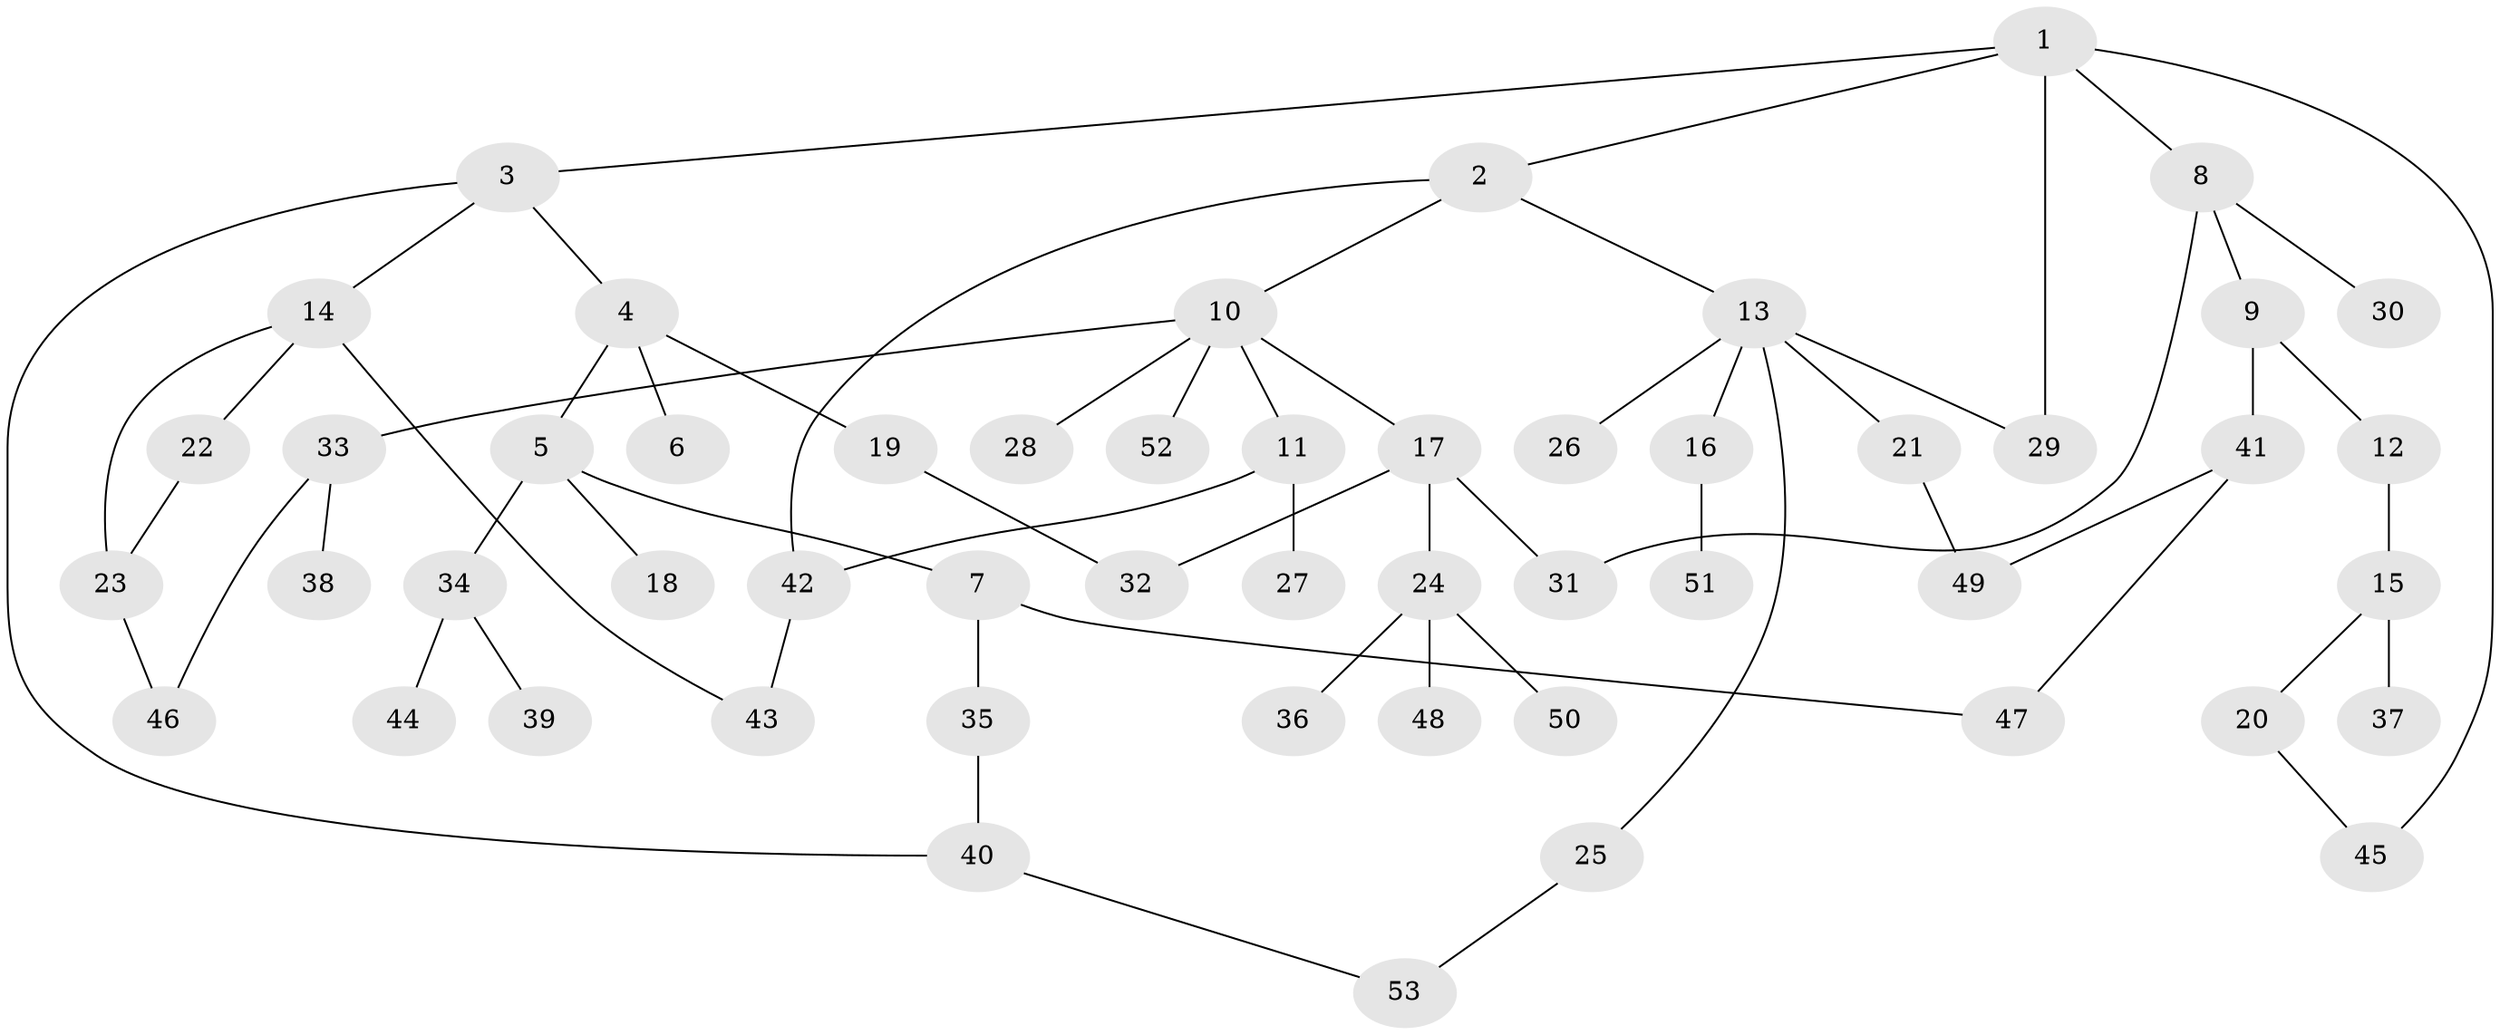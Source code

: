 // Generated by graph-tools (version 1.1) at 2025/42/03/09/25 04:42:53]
// undirected, 53 vertices, 64 edges
graph export_dot {
graph [start="1"]
  node [color=gray90,style=filled];
  1;
  2;
  3;
  4;
  5;
  6;
  7;
  8;
  9;
  10;
  11;
  12;
  13;
  14;
  15;
  16;
  17;
  18;
  19;
  20;
  21;
  22;
  23;
  24;
  25;
  26;
  27;
  28;
  29;
  30;
  31;
  32;
  33;
  34;
  35;
  36;
  37;
  38;
  39;
  40;
  41;
  42;
  43;
  44;
  45;
  46;
  47;
  48;
  49;
  50;
  51;
  52;
  53;
  1 -- 2;
  1 -- 3;
  1 -- 8;
  1 -- 29;
  1 -- 45;
  2 -- 10;
  2 -- 13;
  2 -- 42;
  3 -- 4;
  3 -- 14;
  3 -- 40;
  4 -- 5;
  4 -- 6;
  4 -- 19;
  5 -- 7;
  5 -- 18;
  5 -- 34;
  7 -- 35;
  7 -- 47;
  8 -- 9;
  8 -- 30;
  8 -- 31;
  9 -- 12;
  9 -- 41;
  10 -- 11;
  10 -- 17;
  10 -- 28;
  10 -- 33;
  10 -- 52;
  11 -- 27;
  11 -- 42;
  12 -- 15;
  13 -- 16;
  13 -- 21;
  13 -- 25;
  13 -- 26;
  13 -- 29;
  14 -- 22;
  14 -- 23;
  14 -- 43;
  15 -- 20;
  15 -- 37;
  16 -- 51;
  17 -- 24;
  17 -- 31;
  17 -- 32;
  19 -- 32;
  20 -- 45;
  21 -- 49;
  22 -- 23;
  23 -- 46;
  24 -- 36;
  24 -- 48;
  24 -- 50;
  25 -- 53;
  33 -- 38;
  33 -- 46;
  34 -- 39;
  34 -- 44;
  35 -- 40;
  40 -- 53;
  41 -- 49;
  41 -- 47;
  42 -- 43;
}

